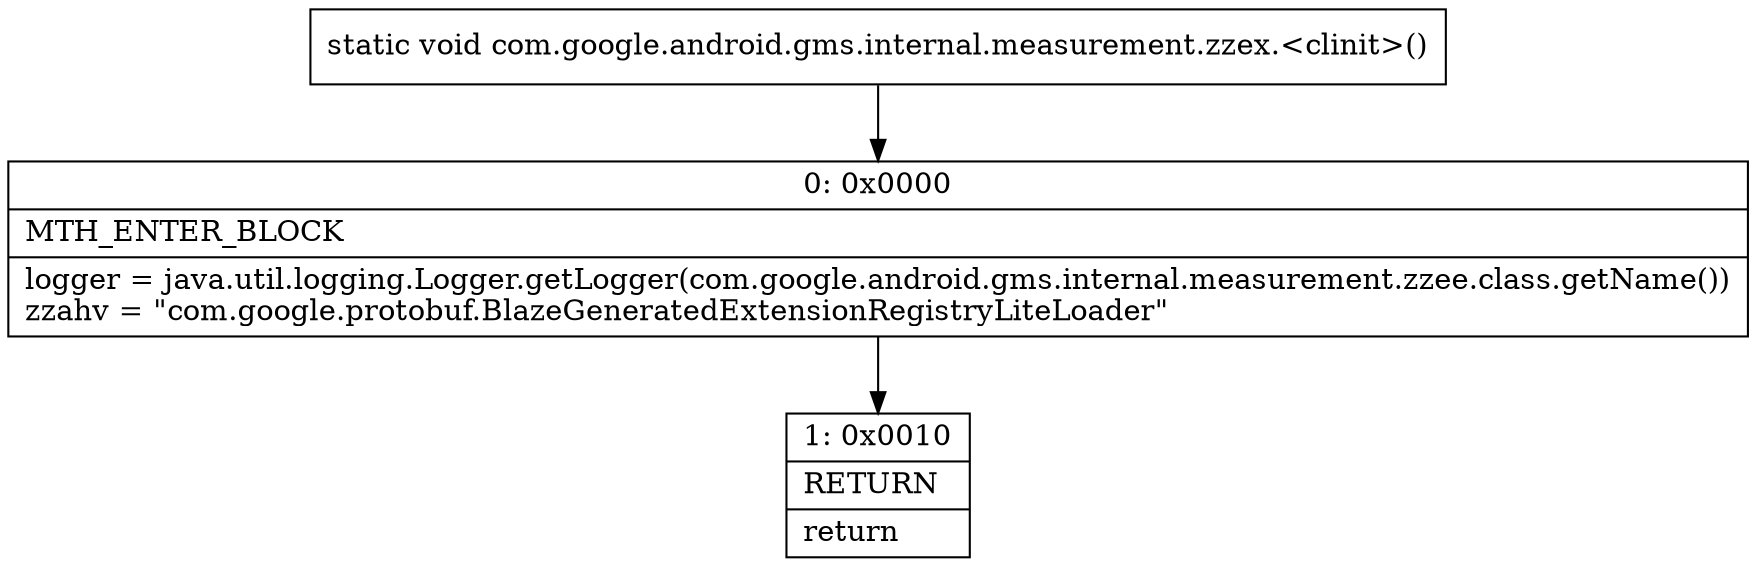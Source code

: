 digraph "CFG forcom.google.android.gms.internal.measurement.zzex.\<clinit\>()V" {
Node_0 [shape=record,label="{0\:\ 0x0000|MTH_ENTER_BLOCK\l|logger = java.util.logging.Logger.getLogger(com.google.android.gms.internal.measurement.zzee.class.getName())\lzzahv = \"com.google.protobuf.BlazeGeneratedExtensionRegistryLiteLoader\"\l}"];
Node_1 [shape=record,label="{1\:\ 0x0010|RETURN\l|return\l}"];
MethodNode[shape=record,label="{static void com.google.android.gms.internal.measurement.zzex.\<clinit\>() }"];
MethodNode -> Node_0;
Node_0 -> Node_1;
}


